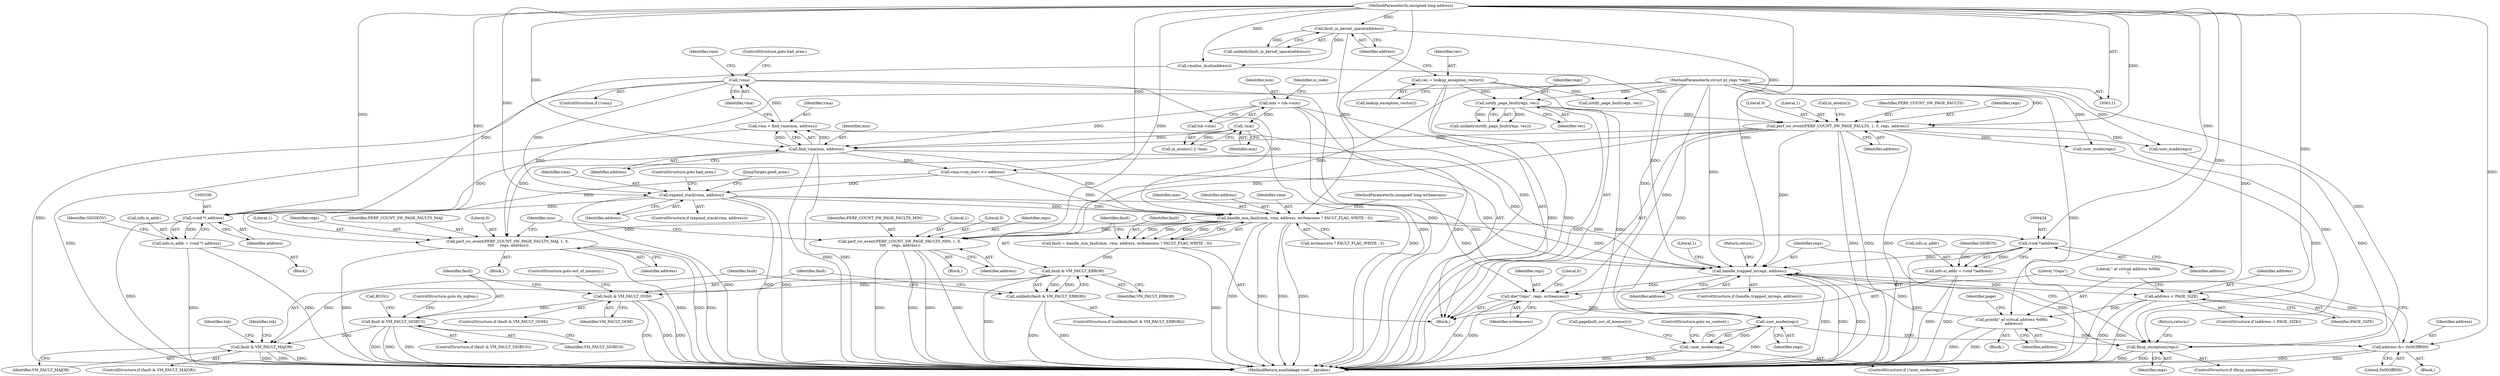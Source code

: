 digraph "0_linux_a8b0ca17b80e92faab46ee7179ba9e99ccb61233_29@pointer" {
"1000192" [label="(Call,!vma)"];
"1000186" [label="(Call,vma = find_vma(mm, address))"];
"1000188" [label="(Call,find_vma(mm, address))"];
"1000178" [label="(Call,!mm)"];
"1000126" [label="(Call,mm = tsk->mm)"];
"1000169" [label="(Call,perf_sw_event(PERF_COUNT_SW_PAGE_FAULTS, 1, 0, regs, address))"];
"1000156" [label="(Call,notify_page_fault(regs, vec))"];
"1000112" [label="(MethodParameterIn,struct pt_regs *regs)"];
"1000134" [label="(Call,vec = lookup_exception_vector())"];
"1000139" [label="(Call,fault_in_kernel_space(address))"];
"1000114" [label="(MethodParameterIn,unsigned long address)"];
"1000211" [label="(Call,expand_stack(vma, address))"];
"1000246" [label="(Call,handle_mm_fault(mm, vma, address, writeaccess ? FAULT_FLAG_WRITE : 0))"];
"1000244" [label="(Call,fault = handle_mm_fault(mm, vma, address, writeaccess ? FAULT_FLAG_WRITE : 0))"];
"1000256" [label="(Call,fault & VM_FAULT_ERROR)"];
"1000255" [label="(Call,unlikely(fault & VM_FAULT_ERROR))"];
"1000261" [label="(Call,fault & VM_FAULT_OOM)"];
"1000267" [label="(Call,fault & VM_FAULT_SIGBUS)"];
"1000273" [label="(Call,fault & VM_FAULT_MAJOR)"];
"1000281" [label="(Call,perf_sw_event(PERF_COUNT_SW_PAGE_FAULTS_MAJ, 1, 0,\n \t\t\t\t     regs, address))"];
"1000293" [label="(Call,perf_sw_event(PERF_COUNT_SW_PAGE_FAULTS_MIN, 1, 0,\n \t\t\t\t     regs, address))"];
"1000350" [label="(Call,handle_trapped_io(regs, address))"];
"1000361" [label="(Call,address < PAGE_SIZE)"];
"1000365" [label="(Call,printk(\" at virtual address %08lx\n\", address))"];
"1000384" [label="(Call,address &= 0x003ff000)"];
"1000387" [label="(Call,die(\"Oops\", regs, writeaccess))"];
"1000403" [label="(Call,user_mode(regs))"];
"1000346" [label="(Call,fixup_exception(regs))"];
"1000402" [label="(Call,!user_mode(regs))"];
"1000433" [label="(Call,(void *)address)"];
"1000429" [label="(Call,info.si_addr = (void *)address)"];
"1000335" [label="(Call,(void *) address)"];
"1000331" [label="(Call,info.si_addr = (void *) address)"];
"1000281" [label="(Call,perf_sw_event(PERF_COUNT_SW_PAGE_FAULTS_MAJ, 1, 0,\n \t\t\t\t     regs, address))"];
"1000273" [label="(Call,fault & VM_FAULT_MAJOR)"];
"1000188" [label="(Call,find_vma(mm, address))"];
"1000192" [label="(Call,!vma)"];
"1000266" [label="(ControlStructure,if (fault & VM_FAULT_SIGBUS))"];
"1000262" [label="(Identifier,fault)"];
"1000443" [label="(Call,user_mode(regs))"];
"1000291" [label="(Identifier,tsk)"];
"1000347" [label="(Identifier,regs)"];
"1000194" [label="(ControlStructure,goto bad_area;)"];
"1000186" [label="(Call,vma = find_vma(mm, address))"];
"1000285" [label="(Identifier,regs)"];
"1000369" [label="(Identifier,page)"];
"1000446" [label="(MethodReturn,asmlinkage void __kprobes)"];
"1000257" [label="(Identifier,fault)"];
"1000302" [label="(Identifier,mm)"];
"1000270" [label="(ControlStructure,goto do_sigbus;)"];
"1000134" [label="(Call,vec = lookup_exception_vector())"];
"1000140" [label="(Identifier,address)"];
"1000128" [label="(Call,tsk->mm)"];
"1000363" [label="(Identifier,PAGE_SIZE)"];
"1000350" [label="(Call,handle_trapped_io(regs, address))"];
"1000172" [label="(Literal,0)"];
"1000271" [label="(Call,BUG())"];
"1000211" [label="(Call,expand_stack(vma, address))"];
"1000256" [label="(Call,fault & VM_FAULT_ERROR)"];
"1000435" [label="(Identifier,address)"];
"1000250" [label="(Call,writeaccess ? FAULT_FLAG_WRITE : 0)"];
"1000406" [label="(Call,pagefault_out_of_memory())"];
"1000352" [label="(Identifier,address)"];
"1000132" [label="(Identifier,si_code)"];
"1000355" [label="(Literal,1)"];
"1000293" [label="(Call,perf_sw_event(PERF_COUNT_SW_PAGE_FAULTS_MIN, 1, 0,\n \t\t\t\t     regs, address))"];
"1000258" [label="(Identifier,VM_FAULT_ERROR)"];
"1000390" [label="(Identifier,writeaccess)"];
"1000282" [label="(Identifier,PERF_COUNT_SW_PAGE_FAULTS_MAJ)"];
"1000127" [label="(Identifier,mm)"];
"1000269" [label="(Identifier,VM_FAULT_SIGBUS)"];
"1000263" [label="(Identifier,VM_FAULT_OOM)"];
"1000331" [label="(Call,info.si_addr = (void *) address)"];
"1000388" [label="(Literal,\"Oops\")"];
"1000255" [label="(Call,unlikely(fault & VM_FAULT_ERROR))"];
"1000335" [label="(Call,(void *) address)"];
"1000404" [label="(Identifier,regs)"];
"1000286" [label="(Identifier,address)"];
"1000246" [label="(Call,handle_mm_fault(mm, vma, address, writeaccess ? FAULT_FLAG_WRITE : 0))"];
"1000113" [label="(MethodParameterIn,unsigned long writeaccess)"];
"1000380" [label="(Block,)"];
"1000348" [label="(Return,return;)"];
"1000384" [label="(Call,address &= 0x003ff000)"];
"1000387" [label="(Call,die(\"Oops\", regs, writeaccess))"];
"1000249" [label="(Identifier,address)"];
"1000274" [label="(Identifier,fault)"];
"1000276" [label="(Block,)"];
"1000135" [label="(Identifier,vec)"];
"1000429" [label="(Call,info.si_addr = (void *)address)"];
"1000294" [label="(Identifier,PERF_COUNT_SW_PAGE_FAULTS_MIN)"];
"1000215" [label="(JumpTarget,good_area:)"];
"1000171" [label="(Literal,1)"];
"1000361" [label="(Call,address < PAGE_SIZE)"];
"1000267" [label="(Call,fault & VM_FAULT_SIGBUS)"];
"1000366" [label="(Literal,\" at virtual address %08lx\n\")"];
"1000288" [label="(Block,)"];
"1000437" [label="(Identifier,SIGBUS)"];
"1000177" [label="(Call,in_atomic())"];
"1000284" [label="(Literal,0)"];
"1000149" [label="(Call,notify_page_fault(regs, vec))"];
"1000244" [label="(Call,fault = handle_mm_fault(mm, vma, address, writeaccess ? FAULT_FLAG_WRITE : 0))"];
"1000401" [label="(ControlStructure,if (!user_mode(regs)))"];
"1000402" [label="(Call,!user_mode(regs))"];
"1000430" [label="(Call,info.si_addr)"];
"1000349" [label="(ControlStructure,if (handle_trapped_io(regs, address)))"];
"1000190" [label="(Identifier,address)"];
"1000170" [label="(Identifier,PERF_COUNT_SW_PAGE_FAULTS)"];
"1000112" [label="(MethodParameterIn,struct pt_regs *regs)"];
"1000248" [label="(Identifier,vma)"];
"1000254" [label="(ControlStructure,if (unlikely(fault & VM_FAULT_ERROR)))"];
"1000174" [label="(Identifier,address)"];
"1000158" [label="(Identifier,vec)"];
"1000144" [label="(Call,vmalloc_fault(address))"];
"1000353" [label="(Return,return;)"];
"1000193" [label="(Identifier,vma)"];
"1000114" [label="(MethodParameterIn,unsigned long address)"];
"1000178" [label="(Call,!mm)"];
"1000346" [label="(Call,fixup_exception(regs))"];
"1000138" [label="(Call,unlikely(fault_in_kernel_space(address)))"];
"1000272" [label="(ControlStructure,if (fault & VM_FAULT_MAJOR))"];
"1000261" [label="(Call,fault & VM_FAULT_OOM)"];
"1000295" [label="(Literal,1)"];
"1000169" [label="(Call,perf_sw_event(PERF_COUNT_SW_PAGE_FAULTS, 1, 0, regs, address))"];
"1000298" [label="(Identifier,address)"];
"1000360" [label="(ControlStructure,if (address < PAGE_SIZE))"];
"1000115" [label="(Block,)"];
"1000176" [label="(Call,in_atomic() || !mm)"];
"1000283" [label="(Literal,1)"];
"1000210" [label="(ControlStructure,if (expand_stack(vma, address)))"];
"1000264" [label="(ControlStructure,goto out_of_memory;)"];
"1000139" [label="(Call,fault_in_kernel_space(address))"];
"1000365" [label="(Call,printk(\" at virtual address %08lx\n\", address))"];
"1000268" [label="(Identifier,fault)"];
"1000296" [label="(Literal,0)"];
"1000433" [label="(Call,(void *)address)"];
"1000245" [label="(Identifier,fault)"];
"1000313" [label="(Call,user_mode(regs))"];
"1000157" [label="(Identifier,regs)"];
"1000358" [label="(Block,)"];
"1000337" [label="(Identifier,address)"];
"1000136" [label="(Call,lookup_exception_vector())"];
"1000155" [label="(Call,unlikely(notify_page_fault(regs, vec)))"];
"1000385" [label="(Identifier,address)"];
"1000187" [label="(Identifier,vma)"];
"1000212" [label="(Identifier,vma)"];
"1000126" [label="(Call,mm = tsk->mm)"];
"1000367" [label="(Identifier,address)"];
"1000345" [label="(ControlStructure,if (fixup_exception(regs)))"];
"1000214" [label="(ControlStructure,goto bad_area;)"];
"1000403" [label="(Call,user_mode(regs))"];
"1000315" [label="(Block,)"];
"1000196" [label="(Call,vma->vm_start <= address)"];
"1000189" [label="(Identifier,mm)"];
"1000275" [label="(Identifier,VM_FAULT_MAJOR)"];
"1000405" [label="(ControlStructure,goto no_context;)"];
"1000247" [label="(Identifier,mm)"];
"1000173" [label="(Identifier,regs)"];
"1000386" [label="(Literal,0x003ff000)"];
"1000362" [label="(Identifier,address)"];
"1000156" [label="(Call,notify_page_fault(regs, vec))"];
"1000198" [label="(Identifier,vma)"];
"1000279" [label="(Identifier,tsk)"];
"1000392" [label="(Literal,0)"];
"1000191" [label="(ControlStructure,if (!vma))"];
"1000179" [label="(Identifier,mm)"];
"1000297" [label="(Identifier,regs)"];
"1000332" [label="(Call,info.si_addr)"];
"1000339" [label="(Identifier,SIGSEGV)"];
"1000260" [label="(ControlStructure,if (fault & VM_FAULT_OOM))"];
"1000213" [label="(Identifier,address)"];
"1000389" [label="(Identifier,regs)"];
"1000351" [label="(Identifier,regs)"];
"1000192" -> "1000191"  [label="AST: "];
"1000192" -> "1000193"  [label="CFG: "];
"1000193" -> "1000192"  [label="AST: "];
"1000194" -> "1000192"  [label="CFG: "];
"1000198" -> "1000192"  [label="CFG: "];
"1000192" -> "1000446"  [label="DDG: "];
"1000192" -> "1000446"  [label="DDG: "];
"1000186" -> "1000192"  [label="DDG: "];
"1000192" -> "1000211"  [label="DDG: "];
"1000192" -> "1000246"  [label="DDG: "];
"1000186" -> "1000115"  [label="AST: "];
"1000186" -> "1000188"  [label="CFG: "];
"1000187" -> "1000186"  [label="AST: "];
"1000188" -> "1000186"  [label="AST: "];
"1000193" -> "1000186"  [label="CFG: "];
"1000186" -> "1000446"  [label="DDG: "];
"1000188" -> "1000186"  [label="DDG: "];
"1000188" -> "1000186"  [label="DDG: "];
"1000188" -> "1000190"  [label="CFG: "];
"1000189" -> "1000188"  [label="AST: "];
"1000190" -> "1000188"  [label="AST: "];
"1000188" -> "1000446"  [label="DDG: "];
"1000188" -> "1000446"  [label="DDG: "];
"1000178" -> "1000188"  [label="DDG: "];
"1000126" -> "1000188"  [label="DDG: "];
"1000169" -> "1000188"  [label="DDG: "];
"1000114" -> "1000188"  [label="DDG: "];
"1000188" -> "1000196"  [label="DDG: "];
"1000188" -> "1000246"  [label="DDG: "];
"1000188" -> "1000335"  [label="DDG: "];
"1000188" -> "1000350"  [label="DDG: "];
"1000178" -> "1000176"  [label="AST: "];
"1000178" -> "1000179"  [label="CFG: "];
"1000179" -> "1000178"  [label="AST: "];
"1000176" -> "1000178"  [label="CFG: "];
"1000178" -> "1000446"  [label="DDG: "];
"1000178" -> "1000176"  [label="DDG: "];
"1000126" -> "1000178"  [label="DDG: "];
"1000126" -> "1000115"  [label="AST: "];
"1000126" -> "1000128"  [label="CFG: "];
"1000127" -> "1000126"  [label="AST: "];
"1000128" -> "1000126"  [label="AST: "];
"1000132" -> "1000126"  [label="CFG: "];
"1000126" -> "1000446"  [label="DDG: "];
"1000126" -> "1000446"  [label="DDG: "];
"1000169" -> "1000115"  [label="AST: "];
"1000169" -> "1000174"  [label="CFG: "];
"1000170" -> "1000169"  [label="AST: "];
"1000171" -> "1000169"  [label="AST: "];
"1000172" -> "1000169"  [label="AST: "];
"1000173" -> "1000169"  [label="AST: "];
"1000174" -> "1000169"  [label="AST: "];
"1000177" -> "1000169"  [label="CFG: "];
"1000169" -> "1000446"  [label="DDG: "];
"1000169" -> "1000446"  [label="DDG: "];
"1000169" -> "1000446"  [label="DDG: "];
"1000156" -> "1000169"  [label="DDG: "];
"1000112" -> "1000169"  [label="DDG: "];
"1000139" -> "1000169"  [label="DDG: "];
"1000114" -> "1000169"  [label="DDG: "];
"1000169" -> "1000281"  [label="DDG: "];
"1000169" -> "1000293"  [label="DDG: "];
"1000169" -> "1000313"  [label="DDG: "];
"1000169" -> "1000346"  [label="DDG: "];
"1000169" -> "1000350"  [label="DDG: "];
"1000169" -> "1000403"  [label="DDG: "];
"1000169" -> "1000443"  [label="DDG: "];
"1000156" -> "1000155"  [label="AST: "];
"1000156" -> "1000158"  [label="CFG: "];
"1000157" -> "1000156"  [label="AST: "];
"1000158" -> "1000156"  [label="AST: "];
"1000155" -> "1000156"  [label="CFG: "];
"1000156" -> "1000446"  [label="DDG: "];
"1000156" -> "1000446"  [label="DDG: "];
"1000156" -> "1000155"  [label="DDG: "];
"1000156" -> "1000155"  [label="DDG: "];
"1000112" -> "1000156"  [label="DDG: "];
"1000134" -> "1000156"  [label="DDG: "];
"1000112" -> "1000111"  [label="AST: "];
"1000112" -> "1000446"  [label="DDG: "];
"1000112" -> "1000149"  [label="DDG: "];
"1000112" -> "1000281"  [label="DDG: "];
"1000112" -> "1000293"  [label="DDG: "];
"1000112" -> "1000313"  [label="DDG: "];
"1000112" -> "1000346"  [label="DDG: "];
"1000112" -> "1000350"  [label="DDG: "];
"1000112" -> "1000387"  [label="DDG: "];
"1000112" -> "1000403"  [label="DDG: "];
"1000112" -> "1000443"  [label="DDG: "];
"1000134" -> "1000115"  [label="AST: "];
"1000134" -> "1000136"  [label="CFG: "];
"1000135" -> "1000134"  [label="AST: "];
"1000136" -> "1000134"  [label="AST: "];
"1000140" -> "1000134"  [label="CFG: "];
"1000134" -> "1000446"  [label="DDG: "];
"1000134" -> "1000446"  [label="DDG: "];
"1000134" -> "1000149"  [label="DDG: "];
"1000139" -> "1000138"  [label="AST: "];
"1000139" -> "1000140"  [label="CFG: "];
"1000140" -> "1000139"  [label="AST: "];
"1000138" -> "1000139"  [label="CFG: "];
"1000139" -> "1000446"  [label="DDG: "];
"1000139" -> "1000138"  [label="DDG: "];
"1000114" -> "1000139"  [label="DDG: "];
"1000139" -> "1000144"  [label="DDG: "];
"1000114" -> "1000111"  [label="AST: "];
"1000114" -> "1000446"  [label="DDG: "];
"1000114" -> "1000144"  [label="DDG: "];
"1000114" -> "1000196"  [label="DDG: "];
"1000114" -> "1000211"  [label="DDG: "];
"1000114" -> "1000246"  [label="DDG: "];
"1000114" -> "1000281"  [label="DDG: "];
"1000114" -> "1000293"  [label="DDG: "];
"1000114" -> "1000335"  [label="DDG: "];
"1000114" -> "1000350"  [label="DDG: "];
"1000114" -> "1000361"  [label="DDG: "];
"1000114" -> "1000365"  [label="DDG: "];
"1000114" -> "1000384"  [label="DDG: "];
"1000114" -> "1000433"  [label="DDG: "];
"1000211" -> "1000210"  [label="AST: "];
"1000211" -> "1000213"  [label="CFG: "];
"1000212" -> "1000211"  [label="AST: "];
"1000213" -> "1000211"  [label="AST: "];
"1000214" -> "1000211"  [label="CFG: "];
"1000215" -> "1000211"  [label="CFG: "];
"1000211" -> "1000446"  [label="DDG: "];
"1000211" -> "1000446"  [label="DDG: "];
"1000211" -> "1000446"  [label="DDG: "];
"1000196" -> "1000211"  [label="DDG: "];
"1000211" -> "1000246"  [label="DDG: "];
"1000211" -> "1000246"  [label="DDG: "];
"1000211" -> "1000335"  [label="DDG: "];
"1000211" -> "1000350"  [label="DDG: "];
"1000246" -> "1000244"  [label="AST: "];
"1000246" -> "1000250"  [label="CFG: "];
"1000247" -> "1000246"  [label="AST: "];
"1000248" -> "1000246"  [label="AST: "];
"1000249" -> "1000246"  [label="AST: "];
"1000250" -> "1000246"  [label="AST: "];
"1000244" -> "1000246"  [label="CFG: "];
"1000246" -> "1000446"  [label="DDG: "];
"1000246" -> "1000446"  [label="DDG: "];
"1000246" -> "1000446"  [label="DDG: "];
"1000246" -> "1000446"  [label="DDG: "];
"1000246" -> "1000244"  [label="DDG: "];
"1000246" -> "1000244"  [label="DDG: "];
"1000246" -> "1000244"  [label="DDG: "];
"1000246" -> "1000244"  [label="DDG: "];
"1000196" -> "1000246"  [label="DDG: "];
"1000113" -> "1000246"  [label="DDG: "];
"1000246" -> "1000281"  [label="DDG: "];
"1000246" -> "1000293"  [label="DDG: "];
"1000246" -> "1000350"  [label="DDG: "];
"1000246" -> "1000433"  [label="DDG: "];
"1000244" -> "1000115"  [label="AST: "];
"1000245" -> "1000244"  [label="AST: "];
"1000257" -> "1000244"  [label="CFG: "];
"1000244" -> "1000446"  [label="DDG: "];
"1000244" -> "1000256"  [label="DDG: "];
"1000256" -> "1000255"  [label="AST: "];
"1000256" -> "1000258"  [label="CFG: "];
"1000257" -> "1000256"  [label="AST: "];
"1000258" -> "1000256"  [label="AST: "];
"1000255" -> "1000256"  [label="CFG: "];
"1000256" -> "1000446"  [label="DDG: "];
"1000256" -> "1000255"  [label="DDG: "];
"1000256" -> "1000255"  [label="DDG: "];
"1000256" -> "1000261"  [label="DDG: "];
"1000256" -> "1000273"  [label="DDG: "];
"1000255" -> "1000254"  [label="AST: "];
"1000262" -> "1000255"  [label="CFG: "];
"1000274" -> "1000255"  [label="CFG: "];
"1000255" -> "1000446"  [label="DDG: "];
"1000255" -> "1000446"  [label="DDG: "];
"1000261" -> "1000260"  [label="AST: "];
"1000261" -> "1000263"  [label="CFG: "];
"1000262" -> "1000261"  [label="AST: "];
"1000263" -> "1000261"  [label="AST: "];
"1000264" -> "1000261"  [label="CFG: "];
"1000268" -> "1000261"  [label="CFG: "];
"1000261" -> "1000446"  [label="DDG: "];
"1000261" -> "1000446"  [label="DDG: "];
"1000261" -> "1000446"  [label="DDG: "];
"1000261" -> "1000267"  [label="DDG: "];
"1000267" -> "1000266"  [label="AST: "];
"1000267" -> "1000269"  [label="CFG: "];
"1000268" -> "1000267"  [label="AST: "];
"1000269" -> "1000267"  [label="AST: "];
"1000270" -> "1000267"  [label="CFG: "];
"1000271" -> "1000267"  [label="CFG: "];
"1000267" -> "1000446"  [label="DDG: "];
"1000267" -> "1000446"  [label="DDG: "];
"1000267" -> "1000446"  [label="DDG: "];
"1000267" -> "1000273"  [label="DDG: "];
"1000273" -> "1000272"  [label="AST: "];
"1000273" -> "1000275"  [label="CFG: "];
"1000274" -> "1000273"  [label="AST: "];
"1000275" -> "1000273"  [label="AST: "];
"1000279" -> "1000273"  [label="CFG: "];
"1000291" -> "1000273"  [label="CFG: "];
"1000273" -> "1000446"  [label="DDG: "];
"1000273" -> "1000446"  [label="DDG: "];
"1000273" -> "1000446"  [label="DDG: "];
"1000281" -> "1000276"  [label="AST: "];
"1000281" -> "1000286"  [label="CFG: "];
"1000282" -> "1000281"  [label="AST: "];
"1000283" -> "1000281"  [label="AST: "];
"1000284" -> "1000281"  [label="AST: "];
"1000285" -> "1000281"  [label="AST: "];
"1000286" -> "1000281"  [label="AST: "];
"1000302" -> "1000281"  [label="CFG: "];
"1000281" -> "1000446"  [label="DDG: "];
"1000281" -> "1000446"  [label="DDG: "];
"1000281" -> "1000446"  [label="DDG: "];
"1000281" -> "1000446"  [label="DDG: "];
"1000293" -> "1000288"  [label="AST: "];
"1000293" -> "1000298"  [label="CFG: "];
"1000294" -> "1000293"  [label="AST: "];
"1000295" -> "1000293"  [label="AST: "];
"1000296" -> "1000293"  [label="AST: "];
"1000297" -> "1000293"  [label="AST: "];
"1000298" -> "1000293"  [label="AST: "];
"1000302" -> "1000293"  [label="CFG: "];
"1000293" -> "1000446"  [label="DDG: "];
"1000293" -> "1000446"  [label="DDG: "];
"1000293" -> "1000446"  [label="DDG: "];
"1000293" -> "1000446"  [label="DDG: "];
"1000350" -> "1000349"  [label="AST: "];
"1000350" -> "1000352"  [label="CFG: "];
"1000351" -> "1000350"  [label="AST: "];
"1000352" -> "1000350"  [label="AST: "];
"1000353" -> "1000350"  [label="CFG: "];
"1000355" -> "1000350"  [label="CFG: "];
"1000350" -> "1000446"  [label="DDG: "];
"1000350" -> "1000446"  [label="DDG: "];
"1000350" -> "1000446"  [label="DDG: "];
"1000346" -> "1000350"  [label="DDG: "];
"1000196" -> "1000350"  [label="DDG: "];
"1000365" -> "1000350"  [label="DDG: "];
"1000433" -> "1000350"  [label="DDG: "];
"1000144" -> "1000350"  [label="DDG: "];
"1000384" -> "1000350"  [label="DDG: "];
"1000350" -> "1000361"  [label="DDG: "];
"1000350" -> "1000387"  [label="DDG: "];
"1000361" -> "1000360"  [label="AST: "];
"1000361" -> "1000363"  [label="CFG: "];
"1000362" -> "1000361"  [label="AST: "];
"1000363" -> "1000361"  [label="AST: "];
"1000366" -> "1000361"  [label="CFG: "];
"1000361" -> "1000446"  [label="DDG: "];
"1000361" -> "1000446"  [label="DDG: "];
"1000361" -> "1000365"  [label="DDG: "];
"1000365" -> "1000358"  [label="AST: "];
"1000365" -> "1000367"  [label="CFG: "];
"1000366" -> "1000365"  [label="AST: "];
"1000367" -> "1000365"  [label="AST: "];
"1000369" -> "1000365"  [label="CFG: "];
"1000365" -> "1000446"  [label="DDG: "];
"1000365" -> "1000446"  [label="DDG: "];
"1000365" -> "1000384"  [label="DDG: "];
"1000384" -> "1000380"  [label="AST: "];
"1000384" -> "1000386"  [label="CFG: "];
"1000385" -> "1000384"  [label="AST: "];
"1000386" -> "1000384"  [label="AST: "];
"1000388" -> "1000384"  [label="CFG: "];
"1000384" -> "1000446"  [label="DDG: "];
"1000384" -> "1000446"  [label="DDG: "];
"1000387" -> "1000115"  [label="AST: "];
"1000387" -> "1000390"  [label="CFG: "];
"1000388" -> "1000387"  [label="AST: "];
"1000389" -> "1000387"  [label="AST: "];
"1000390" -> "1000387"  [label="AST: "];
"1000392" -> "1000387"  [label="CFG: "];
"1000387" -> "1000446"  [label="DDG: "];
"1000387" -> "1000446"  [label="DDG: "];
"1000113" -> "1000387"  [label="DDG: "];
"1000387" -> "1000403"  [label="DDG: "];
"1000403" -> "1000402"  [label="AST: "];
"1000403" -> "1000404"  [label="CFG: "];
"1000404" -> "1000403"  [label="AST: "];
"1000402" -> "1000403"  [label="CFG: "];
"1000403" -> "1000446"  [label="DDG: "];
"1000403" -> "1000346"  [label="DDG: "];
"1000403" -> "1000402"  [label="DDG: "];
"1000346" -> "1000345"  [label="AST: "];
"1000346" -> "1000347"  [label="CFG: "];
"1000347" -> "1000346"  [label="AST: "];
"1000348" -> "1000346"  [label="CFG: "];
"1000351" -> "1000346"  [label="CFG: "];
"1000346" -> "1000446"  [label="DDG: "];
"1000346" -> "1000446"  [label="DDG: "];
"1000313" -> "1000346"  [label="DDG: "];
"1000443" -> "1000346"  [label="DDG: "];
"1000402" -> "1000401"  [label="AST: "];
"1000405" -> "1000402"  [label="CFG: "];
"1000406" -> "1000402"  [label="CFG: "];
"1000402" -> "1000446"  [label="DDG: "];
"1000402" -> "1000446"  [label="DDG: "];
"1000433" -> "1000429"  [label="AST: "];
"1000433" -> "1000435"  [label="CFG: "];
"1000434" -> "1000433"  [label="AST: "];
"1000435" -> "1000433"  [label="AST: "];
"1000429" -> "1000433"  [label="CFG: "];
"1000433" -> "1000446"  [label="DDG: "];
"1000433" -> "1000429"  [label="DDG: "];
"1000429" -> "1000115"  [label="AST: "];
"1000430" -> "1000429"  [label="AST: "];
"1000437" -> "1000429"  [label="CFG: "];
"1000429" -> "1000446"  [label="DDG: "];
"1000429" -> "1000446"  [label="DDG: "];
"1000335" -> "1000331"  [label="AST: "];
"1000335" -> "1000337"  [label="CFG: "];
"1000336" -> "1000335"  [label="AST: "];
"1000337" -> "1000335"  [label="AST: "];
"1000331" -> "1000335"  [label="CFG: "];
"1000335" -> "1000446"  [label="DDG: "];
"1000335" -> "1000331"  [label="DDG: "];
"1000196" -> "1000335"  [label="DDG: "];
"1000144" -> "1000335"  [label="DDG: "];
"1000331" -> "1000315"  [label="AST: "];
"1000332" -> "1000331"  [label="AST: "];
"1000339" -> "1000331"  [label="CFG: "];
"1000331" -> "1000446"  [label="DDG: "];
"1000331" -> "1000446"  [label="DDG: "];
}

